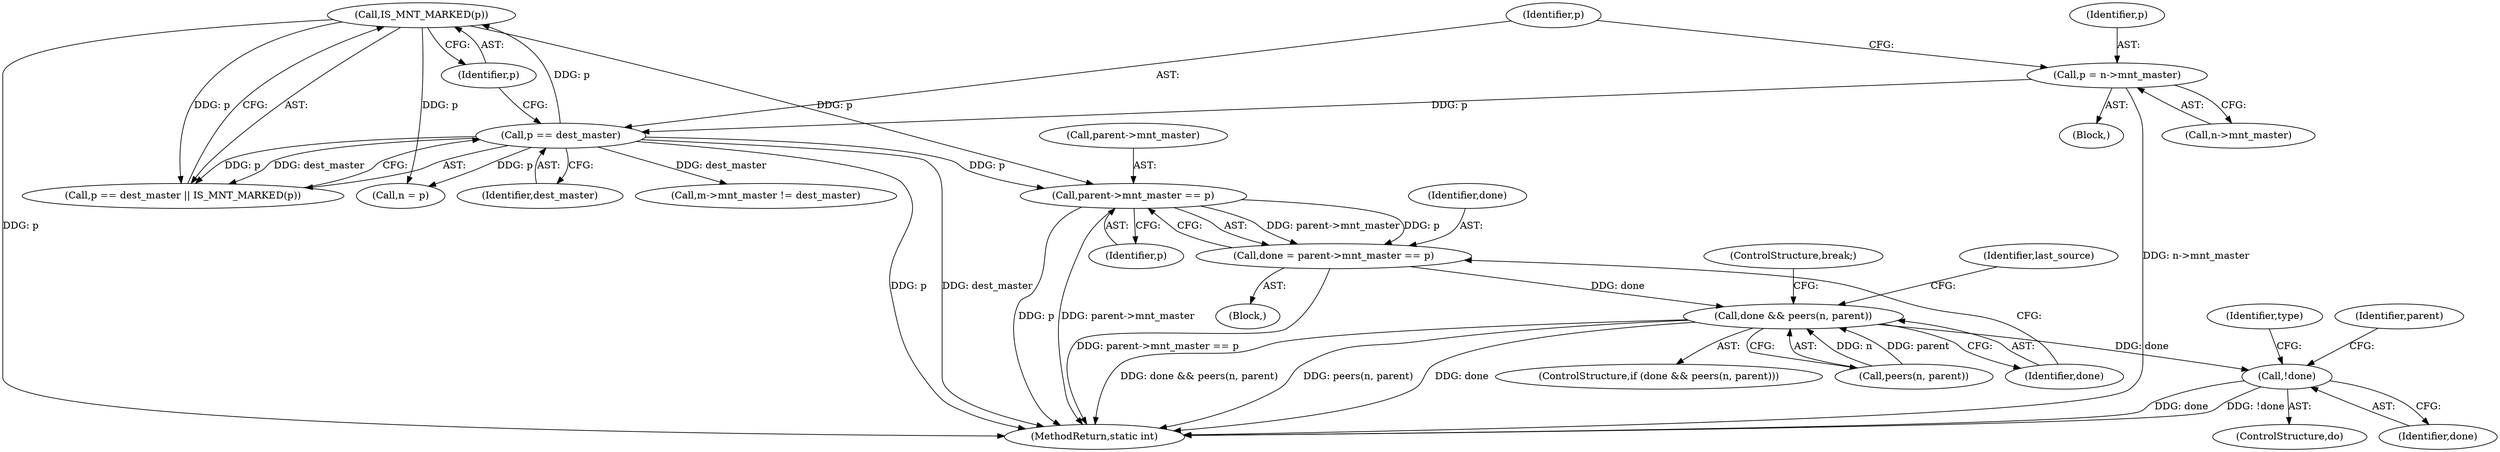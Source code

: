 digraph "0_linux_d29216842a85c7970c536108e093963f02714498_5@pointer" {
"1000176" [label="(Call,parent->mnt_master == p)"];
"1000158" [label="(Call,IS_MNT_MARKED(p))"];
"1000155" [label="(Call,p == dest_master)"];
"1000148" [label="(Call,p = n->mnt_master)"];
"1000174" [label="(Call,done = parent->mnt_master == p)"];
"1000182" [label="(Call,done && peers(n, parent))"];
"1000193" [label="(Call,!done)"];
"1000189" [label="(Identifier,last_source)"];
"1000161" [label="(ControlStructure,do)"];
"1000157" [label="(Identifier,dest_master)"];
"1000150" [label="(Call,n->mnt_master)"];
"1000273" [label="(MethodReturn,static int)"];
"1000182" [label="(Call,done && peers(n, parent))"];
"1000156" [label="(Identifier,p)"];
"1000180" [label="(Identifier,p)"];
"1000187" [label="(ControlStructure,break;)"];
"1000196" [label="(Identifier,type)"];
"1000144" [label="(Call,n = p)"];
"1000174" [label="(Call,done = parent->mnt_master == p)"];
"1000249" [label="(Call,m->mnt_master != dest_master)"];
"1000165" [label="(Identifier,parent)"];
"1000194" [label="(Identifier,done)"];
"1000184" [label="(Call,peers(n, parent))"];
"1000148" [label="(Call,p = n->mnt_master)"];
"1000183" [label="(Identifier,done)"];
"1000155" [label="(Call,p == dest_master)"];
"1000159" [label="(Identifier,p)"];
"1000181" [label="(ControlStructure,if (done && peers(n, parent)))"];
"1000162" [label="(Block,)"];
"1000176" [label="(Call,parent->mnt_master == p)"];
"1000158" [label="(Call,IS_MNT_MARKED(p))"];
"1000154" [label="(Call,p == dest_master || IS_MNT_MARKED(p))"];
"1000175" [label="(Identifier,done)"];
"1000149" [label="(Identifier,p)"];
"1000193" [label="(Call,!done)"];
"1000147" [label="(Block,)"];
"1000177" [label="(Call,parent->mnt_master)"];
"1000176" -> "1000174"  [label="AST: "];
"1000176" -> "1000180"  [label="CFG: "];
"1000177" -> "1000176"  [label="AST: "];
"1000180" -> "1000176"  [label="AST: "];
"1000174" -> "1000176"  [label="CFG: "];
"1000176" -> "1000273"  [label="DDG: p"];
"1000176" -> "1000273"  [label="DDG: parent->mnt_master"];
"1000176" -> "1000174"  [label="DDG: parent->mnt_master"];
"1000176" -> "1000174"  [label="DDG: p"];
"1000158" -> "1000176"  [label="DDG: p"];
"1000155" -> "1000176"  [label="DDG: p"];
"1000158" -> "1000154"  [label="AST: "];
"1000158" -> "1000159"  [label="CFG: "];
"1000159" -> "1000158"  [label="AST: "];
"1000154" -> "1000158"  [label="CFG: "];
"1000158" -> "1000273"  [label="DDG: p"];
"1000158" -> "1000144"  [label="DDG: p"];
"1000158" -> "1000154"  [label="DDG: p"];
"1000155" -> "1000158"  [label="DDG: p"];
"1000155" -> "1000154"  [label="AST: "];
"1000155" -> "1000157"  [label="CFG: "];
"1000156" -> "1000155"  [label="AST: "];
"1000157" -> "1000155"  [label="AST: "];
"1000159" -> "1000155"  [label="CFG: "];
"1000154" -> "1000155"  [label="CFG: "];
"1000155" -> "1000273"  [label="DDG: dest_master"];
"1000155" -> "1000273"  [label="DDG: p"];
"1000155" -> "1000144"  [label="DDG: p"];
"1000155" -> "1000154"  [label="DDG: p"];
"1000155" -> "1000154"  [label="DDG: dest_master"];
"1000148" -> "1000155"  [label="DDG: p"];
"1000155" -> "1000249"  [label="DDG: dest_master"];
"1000148" -> "1000147"  [label="AST: "];
"1000148" -> "1000150"  [label="CFG: "];
"1000149" -> "1000148"  [label="AST: "];
"1000150" -> "1000148"  [label="AST: "];
"1000156" -> "1000148"  [label="CFG: "];
"1000148" -> "1000273"  [label="DDG: n->mnt_master"];
"1000174" -> "1000162"  [label="AST: "];
"1000175" -> "1000174"  [label="AST: "];
"1000183" -> "1000174"  [label="CFG: "];
"1000174" -> "1000273"  [label="DDG: parent->mnt_master == p"];
"1000174" -> "1000182"  [label="DDG: done"];
"1000182" -> "1000181"  [label="AST: "];
"1000182" -> "1000183"  [label="CFG: "];
"1000182" -> "1000184"  [label="CFG: "];
"1000183" -> "1000182"  [label="AST: "];
"1000184" -> "1000182"  [label="AST: "];
"1000187" -> "1000182"  [label="CFG: "];
"1000189" -> "1000182"  [label="CFG: "];
"1000182" -> "1000273"  [label="DDG: done && peers(n, parent)"];
"1000182" -> "1000273"  [label="DDG: peers(n, parent)"];
"1000182" -> "1000273"  [label="DDG: done"];
"1000184" -> "1000182"  [label="DDG: n"];
"1000184" -> "1000182"  [label="DDG: parent"];
"1000182" -> "1000193"  [label="DDG: done"];
"1000193" -> "1000161"  [label="AST: "];
"1000193" -> "1000194"  [label="CFG: "];
"1000194" -> "1000193"  [label="AST: "];
"1000165" -> "1000193"  [label="CFG: "];
"1000196" -> "1000193"  [label="CFG: "];
"1000193" -> "1000273"  [label="DDG: done"];
"1000193" -> "1000273"  [label="DDG: !done"];
}
